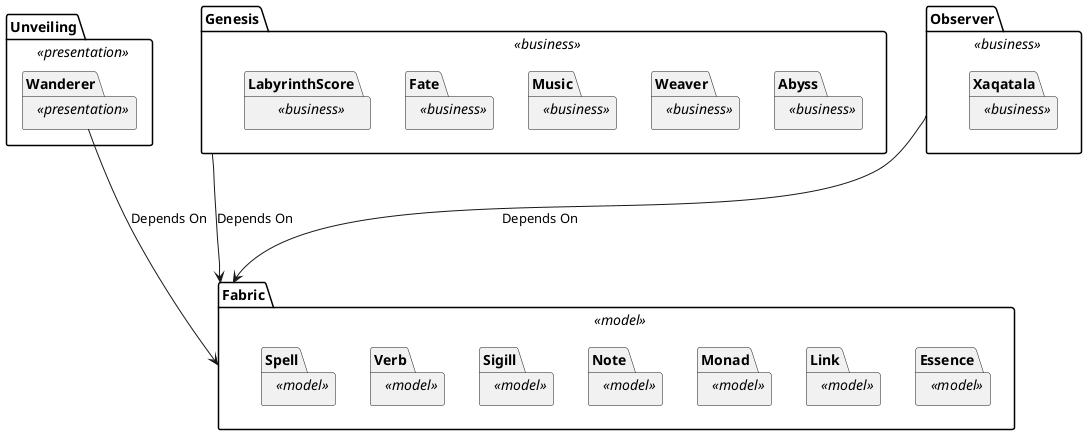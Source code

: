 @startuml

package "Unveiling" << presentation >> {
    package "Wanderer" << presentation >> {
    }
}

package "Genesis" << business >> {

    package "Abyss" << business >> {
    }
    package "Weaver" << business >> {
    }
    package "Music" << business >> {
    }
    package "Fate" << business >> {
    }
    package "LabyrinthScore" << business >> {
    }
}

package "Fabric" << model >> {
    package "Essence" << model >>{
    }
    package "Link" << model >> {
    }
    package "Monad" << model >> {
    }
    package "Note" << model >> {
    }
    package "Sigill" << model >> {
    }
    package "Verb" << model >> {
    }
    package "Spell" << model >> {
    }


}

package "Observer" << business >> {
    package Xaqatala << business >> {
    }
}
"Genesis" ---> "Fabric" : Depends On
"Wanderer" ---> "Fabric" : Depends On
"Observer" ---> "Fabric" : Depends On
@enduml